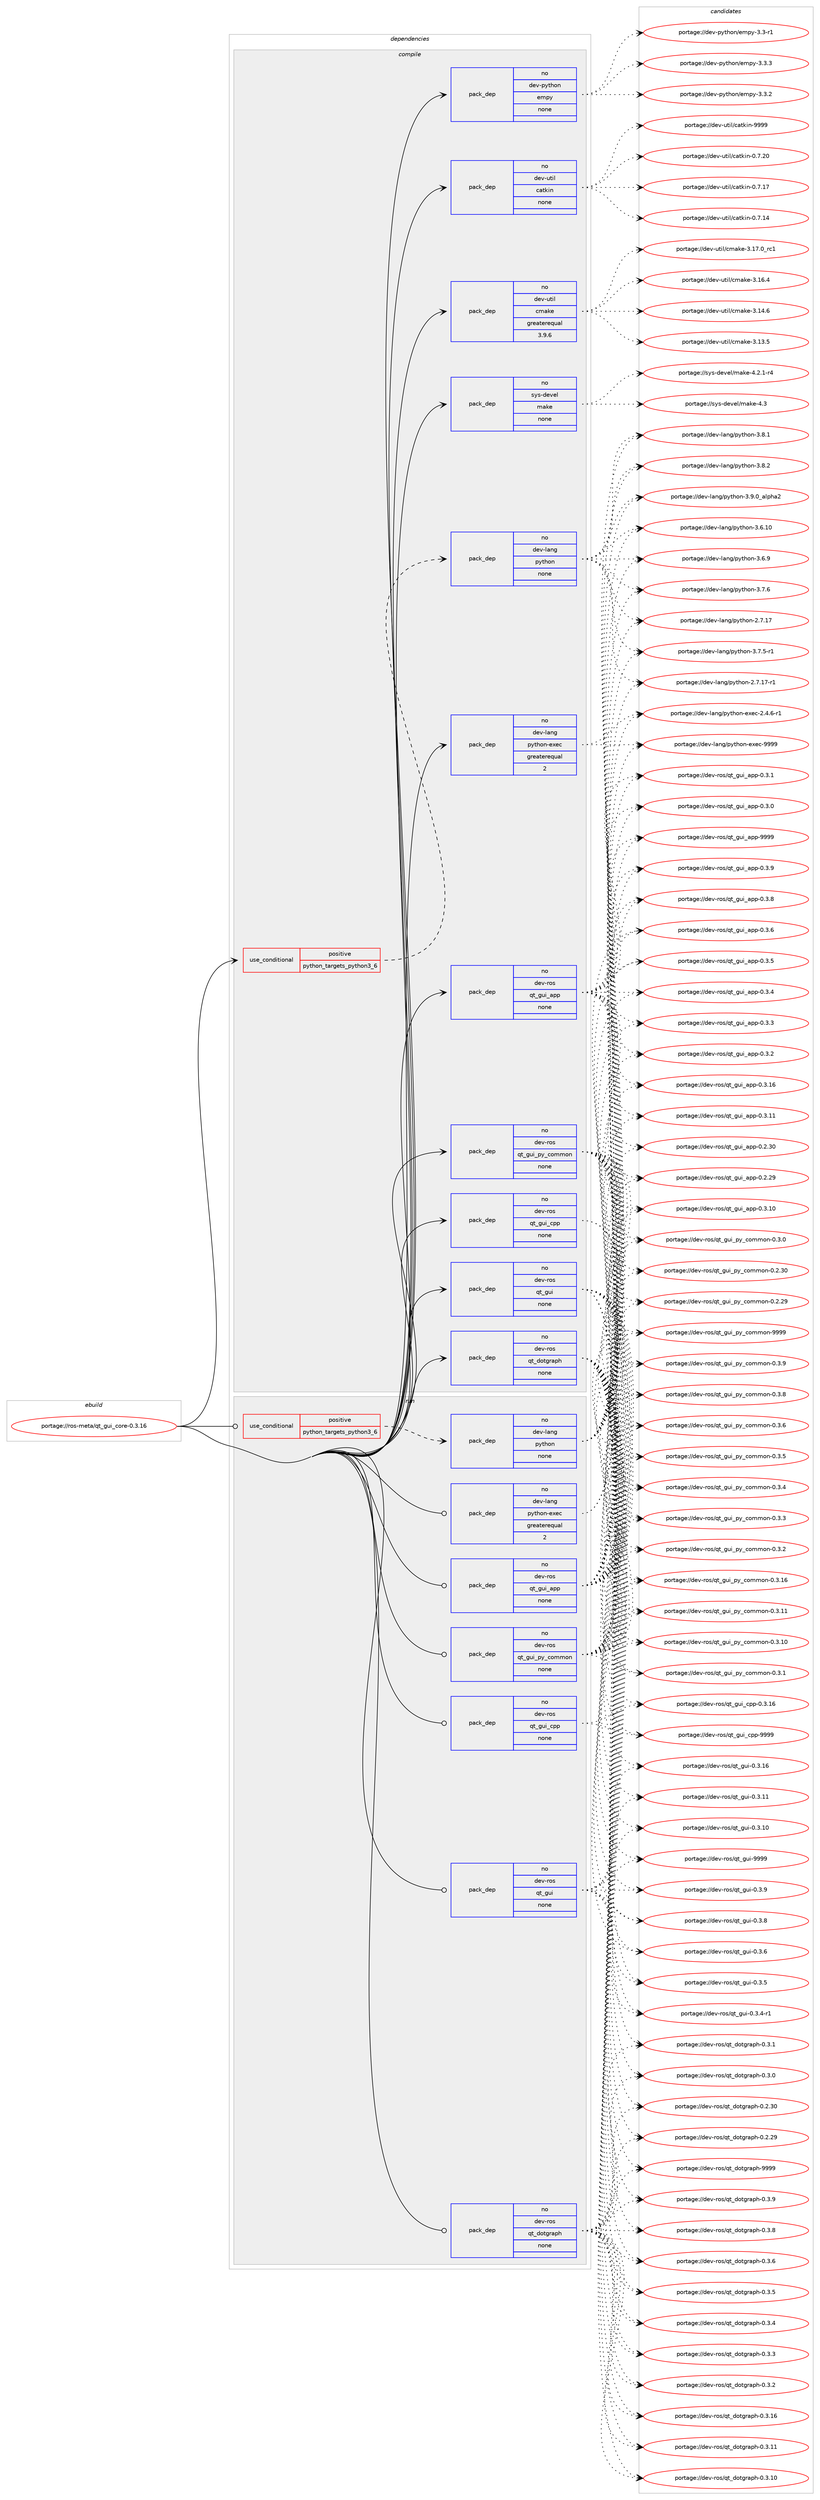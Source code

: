 digraph prolog {

# *************
# Graph options
# *************

newrank=true;
concentrate=true;
compound=true;
graph [rankdir=LR,fontname=Helvetica,fontsize=10,ranksep=1.5];#, ranksep=2.5, nodesep=0.2];
edge  [arrowhead=vee];
node  [fontname=Helvetica,fontsize=10];

# **********
# The ebuild
# **********

subgraph cluster_leftcol {
color=gray;
rank=same;
label=<<i>ebuild</i>>;
id [label="portage://ros-meta/qt_gui_core-0.3.16", color=red, width=4, href="../ros-meta/qt_gui_core-0.3.16.svg"];
}

# ****************
# The dependencies
# ****************

subgraph cluster_midcol {
color=gray;
label=<<i>dependencies</i>>;
subgraph cluster_compile {
fillcolor="#eeeeee";
style=filled;
label=<<i>compile</i>>;
subgraph cond13014 {
dependency64830 [label=<<TABLE BORDER="0" CELLBORDER="1" CELLSPACING="0" CELLPADDING="4"><TR><TD ROWSPAN="3" CELLPADDING="10">use_conditional</TD></TR><TR><TD>positive</TD></TR><TR><TD>python_targets_python3_6</TD></TR></TABLE>>, shape=none, color=red];
subgraph pack50478 {
dependency64831 [label=<<TABLE BORDER="0" CELLBORDER="1" CELLSPACING="0" CELLPADDING="4" WIDTH="220"><TR><TD ROWSPAN="6" CELLPADDING="30">pack_dep</TD></TR><TR><TD WIDTH="110">no</TD></TR><TR><TD>dev-lang</TD></TR><TR><TD>python</TD></TR><TR><TD>none</TD></TR><TR><TD></TD></TR></TABLE>>, shape=none, color=blue];
}
dependency64830:e -> dependency64831:w [weight=20,style="dashed",arrowhead="vee"];
}
id:e -> dependency64830:w [weight=20,style="solid",arrowhead="vee"];
subgraph pack50479 {
dependency64832 [label=<<TABLE BORDER="0" CELLBORDER="1" CELLSPACING="0" CELLPADDING="4" WIDTH="220"><TR><TD ROWSPAN="6" CELLPADDING="30">pack_dep</TD></TR><TR><TD WIDTH="110">no</TD></TR><TR><TD>dev-lang</TD></TR><TR><TD>python-exec</TD></TR><TR><TD>greaterequal</TD></TR><TR><TD>2</TD></TR></TABLE>>, shape=none, color=blue];
}
id:e -> dependency64832:w [weight=20,style="solid",arrowhead="vee"];
subgraph pack50480 {
dependency64833 [label=<<TABLE BORDER="0" CELLBORDER="1" CELLSPACING="0" CELLPADDING="4" WIDTH="220"><TR><TD ROWSPAN="6" CELLPADDING="30">pack_dep</TD></TR><TR><TD WIDTH="110">no</TD></TR><TR><TD>dev-python</TD></TR><TR><TD>empy</TD></TR><TR><TD>none</TD></TR><TR><TD></TD></TR></TABLE>>, shape=none, color=blue];
}
id:e -> dependency64833:w [weight=20,style="solid",arrowhead="vee"];
subgraph pack50481 {
dependency64834 [label=<<TABLE BORDER="0" CELLBORDER="1" CELLSPACING="0" CELLPADDING="4" WIDTH="220"><TR><TD ROWSPAN="6" CELLPADDING="30">pack_dep</TD></TR><TR><TD WIDTH="110">no</TD></TR><TR><TD>dev-ros</TD></TR><TR><TD>qt_dotgraph</TD></TR><TR><TD>none</TD></TR><TR><TD></TD></TR></TABLE>>, shape=none, color=blue];
}
id:e -> dependency64834:w [weight=20,style="solid",arrowhead="vee"];
subgraph pack50482 {
dependency64835 [label=<<TABLE BORDER="0" CELLBORDER="1" CELLSPACING="0" CELLPADDING="4" WIDTH="220"><TR><TD ROWSPAN="6" CELLPADDING="30">pack_dep</TD></TR><TR><TD WIDTH="110">no</TD></TR><TR><TD>dev-ros</TD></TR><TR><TD>qt_gui</TD></TR><TR><TD>none</TD></TR><TR><TD></TD></TR></TABLE>>, shape=none, color=blue];
}
id:e -> dependency64835:w [weight=20,style="solid",arrowhead="vee"];
subgraph pack50483 {
dependency64836 [label=<<TABLE BORDER="0" CELLBORDER="1" CELLSPACING="0" CELLPADDING="4" WIDTH="220"><TR><TD ROWSPAN="6" CELLPADDING="30">pack_dep</TD></TR><TR><TD WIDTH="110">no</TD></TR><TR><TD>dev-ros</TD></TR><TR><TD>qt_gui_app</TD></TR><TR><TD>none</TD></TR><TR><TD></TD></TR></TABLE>>, shape=none, color=blue];
}
id:e -> dependency64836:w [weight=20,style="solid",arrowhead="vee"];
subgraph pack50484 {
dependency64837 [label=<<TABLE BORDER="0" CELLBORDER="1" CELLSPACING="0" CELLPADDING="4" WIDTH="220"><TR><TD ROWSPAN="6" CELLPADDING="30">pack_dep</TD></TR><TR><TD WIDTH="110">no</TD></TR><TR><TD>dev-ros</TD></TR><TR><TD>qt_gui_cpp</TD></TR><TR><TD>none</TD></TR><TR><TD></TD></TR></TABLE>>, shape=none, color=blue];
}
id:e -> dependency64837:w [weight=20,style="solid",arrowhead="vee"];
subgraph pack50485 {
dependency64838 [label=<<TABLE BORDER="0" CELLBORDER="1" CELLSPACING="0" CELLPADDING="4" WIDTH="220"><TR><TD ROWSPAN="6" CELLPADDING="30">pack_dep</TD></TR><TR><TD WIDTH="110">no</TD></TR><TR><TD>dev-ros</TD></TR><TR><TD>qt_gui_py_common</TD></TR><TR><TD>none</TD></TR><TR><TD></TD></TR></TABLE>>, shape=none, color=blue];
}
id:e -> dependency64838:w [weight=20,style="solid",arrowhead="vee"];
subgraph pack50486 {
dependency64839 [label=<<TABLE BORDER="0" CELLBORDER="1" CELLSPACING="0" CELLPADDING="4" WIDTH="220"><TR><TD ROWSPAN="6" CELLPADDING="30">pack_dep</TD></TR><TR><TD WIDTH="110">no</TD></TR><TR><TD>dev-util</TD></TR><TR><TD>catkin</TD></TR><TR><TD>none</TD></TR><TR><TD></TD></TR></TABLE>>, shape=none, color=blue];
}
id:e -> dependency64839:w [weight=20,style="solid",arrowhead="vee"];
subgraph pack50487 {
dependency64840 [label=<<TABLE BORDER="0" CELLBORDER="1" CELLSPACING="0" CELLPADDING="4" WIDTH="220"><TR><TD ROWSPAN="6" CELLPADDING="30">pack_dep</TD></TR><TR><TD WIDTH="110">no</TD></TR><TR><TD>dev-util</TD></TR><TR><TD>cmake</TD></TR><TR><TD>greaterequal</TD></TR><TR><TD>3.9.6</TD></TR></TABLE>>, shape=none, color=blue];
}
id:e -> dependency64840:w [weight=20,style="solid",arrowhead="vee"];
subgraph pack50488 {
dependency64841 [label=<<TABLE BORDER="0" CELLBORDER="1" CELLSPACING="0" CELLPADDING="4" WIDTH="220"><TR><TD ROWSPAN="6" CELLPADDING="30">pack_dep</TD></TR><TR><TD WIDTH="110">no</TD></TR><TR><TD>sys-devel</TD></TR><TR><TD>make</TD></TR><TR><TD>none</TD></TR><TR><TD></TD></TR></TABLE>>, shape=none, color=blue];
}
id:e -> dependency64841:w [weight=20,style="solid",arrowhead="vee"];
}
subgraph cluster_compileandrun {
fillcolor="#eeeeee";
style=filled;
label=<<i>compile and run</i>>;
}
subgraph cluster_run {
fillcolor="#eeeeee";
style=filled;
label=<<i>run</i>>;
subgraph cond13015 {
dependency64842 [label=<<TABLE BORDER="0" CELLBORDER="1" CELLSPACING="0" CELLPADDING="4"><TR><TD ROWSPAN="3" CELLPADDING="10">use_conditional</TD></TR><TR><TD>positive</TD></TR><TR><TD>python_targets_python3_6</TD></TR></TABLE>>, shape=none, color=red];
subgraph pack50489 {
dependency64843 [label=<<TABLE BORDER="0" CELLBORDER="1" CELLSPACING="0" CELLPADDING="4" WIDTH="220"><TR><TD ROWSPAN="6" CELLPADDING="30">pack_dep</TD></TR><TR><TD WIDTH="110">no</TD></TR><TR><TD>dev-lang</TD></TR><TR><TD>python</TD></TR><TR><TD>none</TD></TR><TR><TD></TD></TR></TABLE>>, shape=none, color=blue];
}
dependency64842:e -> dependency64843:w [weight=20,style="dashed",arrowhead="vee"];
}
id:e -> dependency64842:w [weight=20,style="solid",arrowhead="odot"];
subgraph pack50490 {
dependency64844 [label=<<TABLE BORDER="0" CELLBORDER="1" CELLSPACING="0" CELLPADDING="4" WIDTH="220"><TR><TD ROWSPAN="6" CELLPADDING="30">pack_dep</TD></TR><TR><TD WIDTH="110">no</TD></TR><TR><TD>dev-lang</TD></TR><TR><TD>python-exec</TD></TR><TR><TD>greaterequal</TD></TR><TR><TD>2</TD></TR></TABLE>>, shape=none, color=blue];
}
id:e -> dependency64844:w [weight=20,style="solid",arrowhead="odot"];
subgraph pack50491 {
dependency64845 [label=<<TABLE BORDER="0" CELLBORDER="1" CELLSPACING="0" CELLPADDING="4" WIDTH="220"><TR><TD ROWSPAN="6" CELLPADDING="30">pack_dep</TD></TR><TR><TD WIDTH="110">no</TD></TR><TR><TD>dev-ros</TD></TR><TR><TD>qt_dotgraph</TD></TR><TR><TD>none</TD></TR><TR><TD></TD></TR></TABLE>>, shape=none, color=blue];
}
id:e -> dependency64845:w [weight=20,style="solid",arrowhead="odot"];
subgraph pack50492 {
dependency64846 [label=<<TABLE BORDER="0" CELLBORDER="1" CELLSPACING="0" CELLPADDING="4" WIDTH="220"><TR><TD ROWSPAN="6" CELLPADDING="30">pack_dep</TD></TR><TR><TD WIDTH="110">no</TD></TR><TR><TD>dev-ros</TD></TR><TR><TD>qt_gui</TD></TR><TR><TD>none</TD></TR><TR><TD></TD></TR></TABLE>>, shape=none, color=blue];
}
id:e -> dependency64846:w [weight=20,style="solid",arrowhead="odot"];
subgraph pack50493 {
dependency64847 [label=<<TABLE BORDER="0" CELLBORDER="1" CELLSPACING="0" CELLPADDING="4" WIDTH="220"><TR><TD ROWSPAN="6" CELLPADDING="30">pack_dep</TD></TR><TR><TD WIDTH="110">no</TD></TR><TR><TD>dev-ros</TD></TR><TR><TD>qt_gui_app</TD></TR><TR><TD>none</TD></TR><TR><TD></TD></TR></TABLE>>, shape=none, color=blue];
}
id:e -> dependency64847:w [weight=20,style="solid",arrowhead="odot"];
subgraph pack50494 {
dependency64848 [label=<<TABLE BORDER="0" CELLBORDER="1" CELLSPACING="0" CELLPADDING="4" WIDTH="220"><TR><TD ROWSPAN="6" CELLPADDING="30">pack_dep</TD></TR><TR><TD WIDTH="110">no</TD></TR><TR><TD>dev-ros</TD></TR><TR><TD>qt_gui_cpp</TD></TR><TR><TD>none</TD></TR><TR><TD></TD></TR></TABLE>>, shape=none, color=blue];
}
id:e -> dependency64848:w [weight=20,style="solid",arrowhead="odot"];
subgraph pack50495 {
dependency64849 [label=<<TABLE BORDER="0" CELLBORDER="1" CELLSPACING="0" CELLPADDING="4" WIDTH="220"><TR><TD ROWSPAN="6" CELLPADDING="30">pack_dep</TD></TR><TR><TD WIDTH="110">no</TD></TR><TR><TD>dev-ros</TD></TR><TR><TD>qt_gui_py_common</TD></TR><TR><TD>none</TD></TR><TR><TD></TD></TR></TABLE>>, shape=none, color=blue];
}
id:e -> dependency64849:w [weight=20,style="solid",arrowhead="odot"];
}
}

# **************
# The candidates
# **************

subgraph cluster_choices {
rank=same;
color=gray;
label=<<i>candidates</i>>;

subgraph choice50478 {
color=black;
nodesep=1;
choice10010111845108971101034711212111610411111045514657464895971081121049750 [label="portage://dev-lang/python-3.9.0_alpha2", color=red, width=4,href="../dev-lang/python-3.9.0_alpha2.svg"];
choice100101118451089711010347112121116104111110455146564650 [label="portage://dev-lang/python-3.8.2", color=red, width=4,href="../dev-lang/python-3.8.2.svg"];
choice100101118451089711010347112121116104111110455146564649 [label="portage://dev-lang/python-3.8.1", color=red, width=4,href="../dev-lang/python-3.8.1.svg"];
choice100101118451089711010347112121116104111110455146554654 [label="portage://dev-lang/python-3.7.6", color=red, width=4,href="../dev-lang/python-3.7.6.svg"];
choice1001011184510897110103471121211161041111104551465546534511449 [label="portage://dev-lang/python-3.7.5-r1", color=red, width=4,href="../dev-lang/python-3.7.5-r1.svg"];
choice100101118451089711010347112121116104111110455146544657 [label="portage://dev-lang/python-3.6.9", color=red, width=4,href="../dev-lang/python-3.6.9.svg"];
choice10010111845108971101034711212111610411111045514654464948 [label="portage://dev-lang/python-3.6.10", color=red, width=4,href="../dev-lang/python-3.6.10.svg"];
choice100101118451089711010347112121116104111110455046554649554511449 [label="portage://dev-lang/python-2.7.17-r1", color=red, width=4,href="../dev-lang/python-2.7.17-r1.svg"];
choice10010111845108971101034711212111610411111045504655464955 [label="portage://dev-lang/python-2.7.17", color=red, width=4,href="../dev-lang/python-2.7.17.svg"];
dependency64831:e -> choice10010111845108971101034711212111610411111045514657464895971081121049750:w [style=dotted,weight="100"];
dependency64831:e -> choice100101118451089711010347112121116104111110455146564650:w [style=dotted,weight="100"];
dependency64831:e -> choice100101118451089711010347112121116104111110455146564649:w [style=dotted,weight="100"];
dependency64831:e -> choice100101118451089711010347112121116104111110455146554654:w [style=dotted,weight="100"];
dependency64831:e -> choice1001011184510897110103471121211161041111104551465546534511449:w [style=dotted,weight="100"];
dependency64831:e -> choice100101118451089711010347112121116104111110455146544657:w [style=dotted,weight="100"];
dependency64831:e -> choice10010111845108971101034711212111610411111045514654464948:w [style=dotted,weight="100"];
dependency64831:e -> choice100101118451089711010347112121116104111110455046554649554511449:w [style=dotted,weight="100"];
dependency64831:e -> choice10010111845108971101034711212111610411111045504655464955:w [style=dotted,weight="100"];
}
subgraph choice50479 {
color=black;
nodesep=1;
choice10010111845108971101034711212111610411111045101120101994557575757 [label="portage://dev-lang/python-exec-9999", color=red, width=4,href="../dev-lang/python-exec-9999.svg"];
choice10010111845108971101034711212111610411111045101120101994550465246544511449 [label="portage://dev-lang/python-exec-2.4.6-r1", color=red, width=4,href="../dev-lang/python-exec-2.4.6-r1.svg"];
dependency64832:e -> choice10010111845108971101034711212111610411111045101120101994557575757:w [style=dotted,weight="100"];
dependency64832:e -> choice10010111845108971101034711212111610411111045101120101994550465246544511449:w [style=dotted,weight="100"];
}
subgraph choice50480 {
color=black;
nodesep=1;
choice1001011184511212111610411111047101109112121455146514651 [label="portage://dev-python/empy-3.3.3", color=red, width=4,href="../dev-python/empy-3.3.3.svg"];
choice1001011184511212111610411111047101109112121455146514650 [label="portage://dev-python/empy-3.3.2", color=red, width=4,href="../dev-python/empy-3.3.2.svg"];
choice1001011184511212111610411111047101109112121455146514511449 [label="portage://dev-python/empy-3.3-r1", color=red, width=4,href="../dev-python/empy-3.3-r1.svg"];
dependency64833:e -> choice1001011184511212111610411111047101109112121455146514651:w [style=dotted,weight="100"];
dependency64833:e -> choice1001011184511212111610411111047101109112121455146514650:w [style=dotted,weight="100"];
dependency64833:e -> choice1001011184511212111610411111047101109112121455146514511449:w [style=dotted,weight="100"];
}
subgraph choice50481 {
color=black;
nodesep=1;
choice100101118451141111154711311695100111116103114971121044557575757 [label="portage://dev-ros/qt_dotgraph-9999", color=red, width=4,href="../dev-ros/qt_dotgraph-9999.svg"];
choice10010111845114111115471131169510011111610311497112104454846514657 [label="portage://dev-ros/qt_dotgraph-0.3.9", color=red, width=4,href="../dev-ros/qt_dotgraph-0.3.9.svg"];
choice10010111845114111115471131169510011111610311497112104454846514656 [label="portage://dev-ros/qt_dotgraph-0.3.8", color=red, width=4,href="../dev-ros/qt_dotgraph-0.3.8.svg"];
choice10010111845114111115471131169510011111610311497112104454846514654 [label="portage://dev-ros/qt_dotgraph-0.3.6", color=red, width=4,href="../dev-ros/qt_dotgraph-0.3.6.svg"];
choice10010111845114111115471131169510011111610311497112104454846514653 [label="portage://dev-ros/qt_dotgraph-0.3.5", color=red, width=4,href="../dev-ros/qt_dotgraph-0.3.5.svg"];
choice10010111845114111115471131169510011111610311497112104454846514652 [label="portage://dev-ros/qt_dotgraph-0.3.4", color=red, width=4,href="../dev-ros/qt_dotgraph-0.3.4.svg"];
choice10010111845114111115471131169510011111610311497112104454846514651 [label="portage://dev-ros/qt_dotgraph-0.3.3", color=red, width=4,href="../dev-ros/qt_dotgraph-0.3.3.svg"];
choice10010111845114111115471131169510011111610311497112104454846514650 [label="portage://dev-ros/qt_dotgraph-0.3.2", color=red, width=4,href="../dev-ros/qt_dotgraph-0.3.2.svg"];
choice1001011184511411111547113116951001111161031149711210445484651464954 [label="portage://dev-ros/qt_dotgraph-0.3.16", color=red, width=4,href="../dev-ros/qt_dotgraph-0.3.16.svg"];
choice1001011184511411111547113116951001111161031149711210445484651464949 [label="portage://dev-ros/qt_dotgraph-0.3.11", color=red, width=4,href="../dev-ros/qt_dotgraph-0.3.11.svg"];
choice1001011184511411111547113116951001111161031149711210445484651464948 [label="portage://dev-ros/qt_dotgraph-0.3.10", color=red, width=4,href="../dev-ros/qt_dotgraph-0.3.10.svg"];
choice10010111845114111115471131169510011111610311497112104454846514649 [label="portage://dev-ros/qt_dotgraph-0.3.1", color=red, width=4,href="../dev-ros/qt_dotgraph-0.3.1.svg"];
choice10010111845114111115471131169510011111610311497112104454846514648 [label="portage://dev-ros/qt_dotgraph-0.3.0", color=red, width=4,href="../dev-ros/qt_dotgraph-0.3.0.svg"];
choice1001011184511411111547113116951001111161031149711210445484650465148 [label="portage://dev-ros/qt_dotgraph-0.2.30", color=red, width=4,href="../dev-ros/qt_dotgraph-0.2.30.svg"];
choice1001011184511411111547113116951001111161031149711210445484650465057 [label="portage://dev-ros/qt_dotgraph-0.2.29", color=red, width=4,href="../dev-ros/qt_dotgraph-0.2.29.svg"];
dependency64834:e -> choice100101118451141111154711311695100111116103114971121044557575757:w [style=dotted,weight="100"];
dependency64834:e -> choice10010111845114111115471131169510011111610311497112104454846514657:w [style=dotted,weight="100"];
dependency64834:e -> choice10010111845114111115471131169510011111610311497112104454846514656:w [style=dotted,weight="100"];
dependency64834:e -> choice10010111845114111115471131169510011111610311497112104454846514654:w [style=dotted,weight="100"];
dependency64834:e -> choice10010111845114111115471131169510011111610311497112104454846514653:w [style=dotted,weight="100"];
dependency64834:e -> choice10010111845114111115471131169510011111610311497112104454846514652:w [style=dotted,weight="100"];
dependency64834:e -> choice10010111845114111115471131169510011111610311497112104454846514651:w [style=dotted,weight="100"];
dependency64834:e -> choice10010111845114111115471131169510011111610311497112104454846514650:w [style=dotted,weight="100"];
dependency64834:e -> choice1001011184511411111547113116951001111161031149711210445484651464954:w [style=dotted,weight="100"];
dependency64834:e -> choice1001011184511411111547113116951001111161031149711210445484651464949:w [style=dotted,weight="100"];
dependency64834:e -> choice1001011184511411111547113116951001111161031149711210445484651464948:w [style=dotted,weight="100"];
dependency64834:e -> choice10010111845114111115471131169510011111610311497112104454846514649:w [style=dotted,weight="100"];
dependency64834:e -> choice10010111845114111115471131169510011111610311497112104454846514648:w [style=dotted,weight="100"];
dependency64834:e -> choice1001011184511411111547113116951001111161031149711210445484650465148:w [style=dotted,weight="100"];
dependency64834:e -> choice1001011184511411111547113116951001111161031149711210445484650465057:w [style=dotted,weight="100"];
}
subgraph choice50482 {
color=black;
nodesep=1;
choice1001011184511411111547113116951031171054557575757 [label="portage://dev-ros/qt_gui-9999", color=red, width=4,href="../dev-ros/qt_gui-9999.svg"];
choice100101118451141111154711311695103117105454846514657 [label="portage://dev-ros/qt_gui-0.3.9", color=red, width=4,href="../dev-ros/qt_gui-0.3.9.svg"];
choice100101118451141111154711311695103117105454846514656 [label="portage://dev-ros/qt_gui-0.3.8", color=red, width=4,href="../dev-ros/qt_gui-0.3.8.svg"];
choice100101118451141111154711311695103117105454846514654 [label="portage://dev-ros/qt_gui-0.3.6", color=red, width=4,href="../dev-ros/qt_gui-0.3.6.svg"];
choice100101118451141111154711311695103117105454846514653 [label="portage://dev-ros/qt_gui-0.3.5", color=red, width=4,href="../dev-ros/qt_gui-0.3.5.svg"];
choice1001011184511411111547113116951031171054548465146524511449 [label="portage://dev-ros/qt_gui-0.3.4-r1", color=red, width=4,href="../dev-ros/qt_gui-0.3.4-r1.svg"];
choice10010111845114111115471131169510311710545484651464954 [label="portage://dev-ros/qt_gui-0.3.16", color=red, width=4,href="../dev-ros/qt_gui-0.3.16.svg"];
choice10010111845114111115471131169510311710545484651464949 [label="portage://dev-ros/qt_gui-0.3.11", color=red, width=4,href="../dev-ros/qt_gui-0.3.11.svg"];
choice10010111845114111115471131169510311710545484651464948 [label="portage://dev-ros/qt_gui-0.3.10", color=red, width=4,href="../dev-ros/qt_gui-0.3.10.svg"];
dependency64835:e -> choice1001011184511411111547113116951031171054557575757:w [style=dotted,weight="100"];
dependency64835:e -> choice100101118451141111154711311695103117105454846514657:w [style=dotted,weight="100"];
dependency64835:e -> choice100101118451141111154711311695103117105454846514656:w [style=dotted,weight="100"];
dependency64835:e -> choice100101118451141111154711311695103117105454846514654:w [style=dotted,weight="100"];
dependency64835:e -> choice100101118451141111154711311695103117105454846514653:w [style=dotted,weight="100"];
dependency64835:e -> choice1001011184511411111547113116951031171054548465146524511449:w [style=dotted,weight="100"];
dependency64835:e -> choice10010111845114111115471131169510311710545484651464954:w [style=dotted,weight="100"];
dependency64835:e -> choice10010111845114111115471131169510311710545484651464949:w [style=dotted,weight="100"];
dependency64835:e -> choice10010111845114111115471131169510311710545484651464948:w [style=dotted,weight="100"];
}
subgraph choice50483 {
color=black;
nodesep=1;
choice10010111845114111115471131169510311710595971121124557575757 [label="portage://dev-ros/qt_gui_app-9999", color=red, width=4,href="../dev-ros/qt_gui_app-9999.svg"];
choice1001011184511411111547113116951031171059597112112454846514657 [label="portage://dev-ros/qt_gui_app-0.3.9", color=red, width=4,href="../dev-ros/qt_gui_app-0.3.9.svg"];
choice1001011184511411111547113116951031171059597112112454846514656 [label="portage://dev-ros/qt_gui_app-0.3.8", color=red, width=4,href="../dev-ros/qt_gui_app-0.3.8.svg"];
choice1001011184511411111547113116951031171059597112112454846514654 [label="portage://dev-ros/qt_gui_app-0.3.6", color=red, width=4,href="../dev-ros/qt_gui_app-0.3.6.svg"];
choice1001011184511411111547113116951031171059597112112454846514653 [label="portage://dev-ros/qt_gui_app-0.3.5", color=red, width=4,href="../dev-ros/qt_gui_app-0.3.5.svg"];
choice1001011184511411111547113116951031171059597112112454846514652 [label="portage://dev-ros/qt_gui_app-0.3.4", color=red, width=4,href="../dev-ros/qt_gui_app-0.3.4.svg"];
choice1001011184511411111547113116951031171059597112112454846514651 [label="portage://dev-ros/qt_gui_app-0.3.3", color=red, width=4,href="../dev-ros/qt_gui_app-0.3.3.svg"];
choice1001011184511411111547113116951031171059597112112454846514650 [label="portage://dev-ros/qt_gui_app-0.3.2", color=red, width=4,href="../dev-ros/qt_gui_app-0.3.2.svg"];
choice100101118451141111154711311695103117105959711211245484651464954 [label="portage://dev-ros/qt_gui_app-0.3.16", color=red, width=4,href="../dev-ros/qt_gui_app-0.3.16.svg"];
choice100101118451141111154711311695103117105959711211245484651464949 [label="portage://dev-ros/qt_gui_app-0.3.11", color=red, width=4,href="../dev-ros/qt_gui_app-0.3.11.svg"];
choice100101118451141111154711311695103117105959711211245484651464948 [label="portage://dev-ros/qt_gui_app-0.3.10", color=red, width=4,href="../dev-ros/qt_gui_app-0.3.10.svg"];
choice1001011184511411111547113116951031171059597112112454846514649 [label="portage://dev-ros/qt_gui_app-0.3.1", color=red, width=4,href="../dev-ros/qt_gui_app-0.3.1.svg"];
choice1001011184511411111547113116951031171059597112112454846514648 [label="portage://dev-ros/qt_gui_app-0.3.0", color=red, width=4,href="../dev-ros/qt_gui_app-0.3.0.svg"];
choice100101118451141111154711311695103117105959711211245484650465148 [label="portage://dev-ros/qt_gui_app-0.2.30", color=red, width=4,href="../dev-ros/qt_gui_app-0.2.30.svg"];
choice100101118451141111154711311695103117105959711211245484650465057 [label="portage://dev-ros/qt_gui_app-0.2.29", color=red, width=4,href="../dev-ros/qt_gui_app-0.2.29.svg"];
dependency64836:e -> choice10010111845114111115471131169510311710595971121124557575757:w [style=dotted,weight="100"];
dependency64836:e -> choice1001011184511411111547113116951031171059597112112454846514657:w [style=dotted,weight="100"];
dependency64836:e -> choice1001011184511411111547113116951031171059597112112454846514656:w [style=dotted,weight="100"];
dependency64836:e -> choice1001011184511411111547113116951031171059597112112454846514654:w [style=dotted,weight="100"];
dependency64836:e -> choice1001011184511411111547113116951031171059597112112454846514653:w [style=dotted,weight="100"];
dependency64836:e -> choice1001011184511411111547113116951031171059597112112454846514652:w [style=dotted,weight="100"];
dependency64836:e -> choice1001011184511411111547113116951031171059597112112454846514651:w [style=dotted,weight="100"];
dependency64836:e -> choice1001011184511411111547113116951031171059597112112454846514650:w [style=dotted,weight="100"];
dependency64836:e -> choice100101118451141111154711311695103117105959711211245484651464954:w [style=dotted,weight="100"];
dependency64836:e -> choice100101118451141111154711311695103117105959711211245484651464949:w [style=dotted,weight="100"];
dependency64836:e -> choice100101118451141111154711311695103117105959711211245484651464948:w [style=dotted,weight="100"];
dependency64836:e -> choice1001011184511411111547113116951031171059597112112454846514649:w [style=dotted,weight="100"];
dependency64836:e -> choice1001011184511411111547113116951031171059597112112454846514648:w [style=dotted,weight="100"];
dependency64836:e -> choice100101118451141111154711311695103117105959711211245484650465148:w [style=dotted,weight="100"];
dependency64836:e -> choice100101118451141111154711311695103117105959711211245484650465057:w [style=dotted,weight="100"];
}
subgraph choice50484 {
color=black;
nodesep=1;
choice10010111845114111115471131169510311710595991121124557575757 [label="portage://dev-ros/qt_gui_cpp-9999", color=red, width=4,href="../dev-ros/qt_gui_cpp-9999.svg"];
choice100101118451141111154711311695103117105959911211245484651464954 [label="portage://dev-ros/qt_gui_cpp-0.3.16", color=red, width=4,href="../dev-ros/qt_gui_cpp-0.3.16.svg"];
dependency64837:e -> choice10010111845114111115471131169510311710595991121124557575757:w [style=dotted,weight="100"];
dependency64837:e -> choice100101118451141111154711311695103117105959911211245484651464954:w [style=dotted,weight="100"];
}
subgraph choice50485 {
color=black;
nodesep=1;
choice1001011184511411111547113116951031171059511212195991111091091111104557575757 [label="portage://dev-ros/qt_gui_py_common-9999", color=red, width=4,href="../dev-ros/qt_gui_py_common-9999.svg"];
choice100101118451141111154711311695103117105951121219599111109109111110454846514657 [label="portage://dev-ros/qt_gui_py_common-0.3.9", color=red, width=4,href="../dev-ros/qt_gui_py_common-0.3.9.svg"];
choice100101118451141111154711311695103117105951121219599111109109111110454846514656 [label="portage://dev-ros/qt_gui_py_common-0.3.8", color=red, width=4,href="../dev-ros/qt_gui_py_common-0.3.8.svg"];
choice100101118451141111154711311695103117105951121219599111109109111110454846514654 [label="portage://dev-ros/qt_gui_py_common-0.3.6", color=red, width=4,href="../dev-ros/qt_gui_py_common-0.3.6.svg"];
choice100101118451141111154711311695103117105951121219599111109109111110454846514653 [label="portage://dev-ros/qt_gui_py_common-0.3.5", color=red, width=4,href="../dev-ros/qt_gui_py_common-0.3.5.svg"];
choice100101118451141111154711311695103117105951121219599111109109111110454846514652 [label="portage://dev-ros/qt_gui_py_common-0.3.4", color=red, width=4,href="../dev-ros/qt_gui_py_common-0.3.4.svg"];
choice100101118451141111154711311695103117105951121219599111109109111110454846514651 [label="portage://dev-ros/qt_gui_py_common-0.3.3", color=red, width=4,href="../dev-ros/qt_gui_py_common-0.3.3.svg"];
choice100101118451141111154711311695103117105951121219599111109109111110454846514650 [label="portage://dev-ros/qt_gui_py_common-0.3.2", color=red, width=4,href="../dev-ros/qt_gui_py_common-0.3.2.svg"];
choice10010111845114111115471131169510311710595112121959911110910911111045484651464954 [label="portage://dev-ros/qt_gui_py_common-0.3.16", color=red, width=4,href="../dev-ros/qt_gui_py_common-0.3.16.svg"];
choice10010111845114111115471131169510311710595112121959911110910911111045484651464949 [label="portage://dev-ros/qt_gui_py_common-0.3.11", color=red, width=4,href="../dev-ros/qt_gui_py_common-0.3.11.svg"];
choice10010111845114111115471131169510311710595112121959911110910911111045484651464948 [label="portage://dev-ros/qt_gui_py_common-0.3.10", color=red, width=4,href="../dev-ros/qt_gui_py_common-0.3.10.svg"];
choice100101118451141111154711311695103117105951121219599111109109111110454846514649 [label="portage://dev-ros/qt_gui_py_common-0.3.1", color=red, width=4,href="../dev-ros/qt_gui_py_common-0.3.1.svg"];
choice100101118451141111154711311695103117105951121219599111109109111110454846514648 [label="portage://dev-ros/qt_gui_py_common-0.3.0", color=red, width=4,href="../dev-ros/qt_gui_py_common-0.3.0.svg"];
choice10010111845114111115471131169510311710595112121959911110910911111045484650465148 [label="portage://dev-ros/qt_gui_py_common-0.2.30", color=red, width=4,href="../dev-ros/qt_gui_py_common-0.2.30.svg"];
choice10010111845114111115471131169510311710595112121959911110910911111045484650465057 [label="portage://dev-ros/qt_gui_py_common-0.2.29", color=red, width=4,href="../dev-ros/qt_gui_py_common-0.2.29.svg"];
dependency64838:e -> choice1001011184511411111547113116951031171059511212195991111091091111104557575757:w [style=dotted,weight="100"];
dependency64838:e -> choice100101118451141111154711311695103117105951121219599111109109111110454846514657:w [style=dotted,weight="100"];
dependency64838:e -> choice100101118451141111154711311695103117105951121219599111109109111110454846514656:w [style=dotted,weight="100"];
dependency64838:e -> choice100101118451141111154711311695103117105951121219599111109109111110454846514654:w [style=dotted,weight="100"];
dependency64838:e -> choice100101118451141111154711311695103117105951121219599111109109111110454846514653:w [style=dotted,weight="100"];
dependency64838:e -> choice100101118451141111154711311695103117105951121219599111109109111110454846514652:w [style=dotted,weight="100"];
dependency64838:e -> choice100101118451141111154711311695103117105951121219599111109109111110454846514651:w [style=dotted,weight="100"];
dependency64838:e -> choice100101118451141111154711311695103117105951121219599111109109111110454846514650:w [style=dotted,weight="100"];
dependency64838:e -> choice10010111845114111115471131169510311710595112121959911110910911111045484651464954:w [style=dotted,weight="100"];
dependency64838:e -> choice10010111845114111115471131169510311710595112121959911110910911111045484651464949:w [style=dotted,weight="100"];
dependency64838:e -> choice10010111845114111115471131169510311710595112121959911110910911111045484651464948:w [style=dotted,weight="100"];
dependency64838:e -> choice100101118451141111154711311695103117105951121219599111109109111110454846514649:w [style=dotted,weight="100"];
dependency64838:e -> choice100101118451141111154711311695103117105951121219599111109109111110454846514648:w [style=dotted,weight="100"];
dependency64838:e -> choice10010111845114111115471131169510311710595112121959911110910911111045484650465148:w [style=dotted,weight="100"];
dependency64838:e -> choice10010111845114111115471131169510311710595112121959911110910911111045484650465057:w [style=dotted,weight="100"];
}
subgraph choice50486 {
color=black;
nodesep=1;
choice100101118451171161051084799971161071051104557575757 [label="portage://dev-util/catkin-9999", color=red, width=4,href="../dev-util/catkin-9999.svg"];
choice1001011184511711610510847999711610710511045484655465048 [label="portage://dev-util/catkin-0.7.20", color=red, width=4,href="../dev-util/catkin-0.7.20.svg"];
choice1001011184511711610510847999711610710511045484655464955 [label="portage://dev-util/catkin-0.7.17", color=red, width=4,href="../dev-util/catkin-0.7.17.svg"];
choice1001011184511711610510847999711610710511045484655464952 [label="portage://dev-util/catkin-0.7.14", color=red, width=4,href="../dev-util/catkin-0.7.14.svg"];
dependency64839:e -> choice100101118451171161051084799971161071051104557575757:w [style=dotted,weight="100"];
dependency64839:e -> choice1001011184511711610510847999711610710511045484655465048:w [style=dotted,weight="100"];
dependency64839:e -> choice1001011184511711610510847999711610710511045484655464955:w [style=dotted,weight="100"];
dependency64839:e -> choice1001011184511711610510847999711610710511045484655464952:w [style=dotted,weight="100"];
}
subgraph choice50487 {
color=black;
nodesep=1;
choice1001011184511711610510847991099710710145514649554648951149949 [label="portage://dev-util/cmake-3.17.0_rc1", color=red, width=4,href="../dev-util/cmake-3.17.0_rc1.svg"];
choice1001011184511711610510847991099710710145514649544652 [label="portage://dev-util/cmake-3.16.4", color=red, width=4,href="../dev-util/cmake-3.16.4.svg"];
choice1001011184511711610510847991099710710145514649524654 [label="portage://dev-util/cmake-3.14.6", color=red, width=4,href="../dev-util/cmake-3.14.6.svg"];
choice1001011184511711610510847991099710710145514649514653 [label="portage://dev-util/cmake-3.13.5", color=red, width=4,href="../dev-util/cmake-3.13.5.svg"];
dependency64840:e -> choice1001011184511711610510847991099710710145514649554648951149949:w [style=dotted,weight="100"];
dependency64840:e -> choice1001011184511711610510847991099710710145514649544652:w [style=dotted,weight="100"];
dependency64840:e -> choice1001011184511711610510847991099710710145514649524654:w [style=dotted,weight="100"];
dependency64840:e -> choice1001011184511711610510847991099710710145514649514653:w [style=dotted,weight="100"];
}
subgraph choice50488 {
color=black;
nodesep=1;
choice11512111545100101118101108471099710710145524651 [label="portage://sys-devel/make-4.3", color=red, width=4,href="../sys-devel/make-4.3.svg"];
choice1151211154510010111810110847109971071014552465046494511452 [label="portage://sys-devel/make-4.2.1-r4", color=red, width=4,href="../sys-devel/make-4.2.1-r4.svg"];
dependency64841:e -> choice11512111545100101118101108471099710710145524651:w [style=dotted,weight="100"];
dependency64841:e -> choice1151211154510010111810110847109971071014552465046494511452:w [style=dotted,weight="100"];
}
subgraph choice50489 {
color=black;
nodesep=1;
choice10010111845108971101034711212111610411111045514657464895971081121049750 [label="portage://dev-lang/python-3.9.0_alpha2", color=red, width=4,href="../dev-lang/python-3.9.0_alpha2.svg"];
choice100101118451089711010347112121116104111110455146564650 [label="portage://dev-lang/python-3.8.2", color=red, width=4,href="../dev-lang/python-3.8.2.svg"];
choice100101118451089711010347112121116104111110455146564649 [label="portage://dev-lang/python-3.8.1", color=red, width=4,href="../dev-lang/python-3.8.1.svg"];
choice100101118451089711010347112121116104111110455146554654 [label="portage://dev-lang/python-3.7.6", color=red, width=4,href="../dev-lang/python-3.7.6.svg"];
choice1001011184510897110103471121211161041111104551465546534511449 [label="portage://dev-lang/python-3.7.5-r1", color=red, width=4,href="../dev-lang/python-3.7.5-r1.svg"];
choice100101118451089711010347112121116104111110455146544657 [label="portage://dev-lang/python-3.6.9", color=red, width=4,href="../dev-lang/python-3.6.9.svg"];
choice10010111845108971101034711212111610411111045514654464948 [label="portage://dev-lang/python-3.6.10", color=red, width=4,href="../dev-lang/python-3.6.10.svg"];
choice100101118451089711010347112121116104111110455046554649554511449 [label="portage://dev-lang/python-2.7.17-r1", color=red, width=4,href="../dev-lang/python-2.7.17-r1.svg"];
choice10010111845108971101034711212111610411111045504655464955 [label="portage://dev-lang/python-2.7.17", color=red, width=4,href="../dev-lang/python-2.7.17.svg"];
dependency64843:e -> choice10010111845108971101034711212111610411111045514657464895971081121049750:w [style=dotted,weight="100"];
dependency64843:e -> choice100101118451089711010347112121116104111110455146564650:w [style=dotted,weight="100"];
dependency64843:e -> choice100101118451089711010347112121116104111110455146564649:w [style=dotted,weight="100"];
dependency64843:e -> choice100101118451089711010347112121116104111110455146554654:w [style=dotted,weight="100"];
dependency64843:e -> choice1001011184510897110103471121211161041111104551465546534511449:w [style=dotted,weight="100"];
dependency64843:e -> choice100101118451089711010347112121116104111110455146544657:w [style=dotted,weight="100"];
dependency64843:e -> choice10010111845108971101034711212111610411111045514654464948:w [style=dotted,weight="100"];
dependency64843:e -> choice100101118451089711010347112121116104111110455046554649554511449:w [style=dotted,weight="100"];
dependency64843:e -> choice10010111845108971101034711212111610411111045504655464955:w [style=dotted,weight="100"];
}
subgraph choice50490 {
color=black;
nodesep=1;
choice10010111845108971101034711212111610411111045101120101994557575757 [label="portage://dev-lang/python-exec-9999", color=red, width=4,href="../dev-lang/python-exec-9999.svg"];
choice10010111845108971101034711212111610411111045101120101994550465246544511449 [label="portage://dev-lang/python-exec-2.4.6-r1", color=red, width=4,href="../dev-lang/python-exec-2.4.6-r1.svg"];
dependency64844:e -> choice10010111845108971101034711212111610411111045101120101994557575757:w [style=dotted,weight="100"];
dependency64844:e -> choice10010111845108971101034711212111610411111045101120101994550465246544511449:w [style=dotted,weight="100"];
}
subgraph choice50491 {
color=black;
nodesep=1;
choice100101118451141111154711311695100111116103114971121044557575757 [label="portage://dev-ros/qt_dotgraph-9999", color=red, width=4,href="../dev-ros/qt_dotgraph-9999.svg"];
choice10010111845114111115471131169510011111610311497112104454846514657 [label="portage://dev-ros/qt_dotgraph-0.3.9", color=red, width=4,href="../dev-ros/qt_dotgraph-0.3.9.svg"];
choice10010111845114111115471131169510011111610311497112104454846514656 [label="portage://dev-ros/qt_dotgraph-0.3.8", color=red, width=4,href="../dev-ros/qt_dotgraph-0.3.8.svg"];
choice10010111845114111115471131169510011111610311497112104454846514654 [label="portage://dev-ros/qt_dotgraph-0.3.6", color=red, width=4,href="../dev-ros/qt_dotgraph-0.3.6.svg"];
choice10010111845114111115471131169510011111610311497112104454846514653 [label="portage://dev-ros/qt_dotgraph-0.3.5", color=red, width=4,href="../dev-ros/qt_dotgraph-0.3.5.svg"];
choice10010111845114111115471131169510011111610311497112104454846514652 [label="portage://dev-ros/qt_dotgraph-0.3.4", color=red, width=4,href="../dev-ros/qt_dotgraph-0.3.4.svg"];
choice10010111845114111115471131169510011111610311497112104454846514651 [label="portage://dev-ros/qt_dotgraph-0.3.3", color=red, width=4,href="../dev-ros/qt_dotgraph-0.3.3.svg"];
choice10010111845114111115471131169510011111610311497112104454846514650 [label="portage://dev-ros/qt_dotgraph-0.3.2", color=red, width=4,href="../dev-ros/qt_dotgraph-0.3.2.svg"];
choice1001011184511411111547113116951001111161031149711210445484651464954 [label="portage://dev-ros/qt_dotgraph-0.3.16", color=red, width=4,href="../dev-ros/qt_dotgraph-0.3.16.svg"];
choice1001011184511411111547113116951001111161031149711210445484651464949 [label="portage://dev-ros/qt_dotgraph-0.3.11", color=red, width=4,href="../dev-ros/qt_dotgraph-0.3.11.svg"];
choice1001011184511411111547113116951001111161031149711210445484651464948 [label="portage://dev-ros/qt_dotgraph-0.3.10", color=red, width=4,href="../dev-ros/qt_dotgraph-0.3.10.svg"];
choice10010111845114111115471131169510011111610311497112104454846514649 [label="portage://dev-ros/qt_dotgraph-0.3.1", color=red, width=4,href="../dev-ros/qt_dotgraph-0.3.1.svg"];
choice10010111845114111115471131169510011111610311497112104454846514648 [label="portage://dev-ros/qt_dotgraph-0.3.0", color=red, width=4,href="../dev-ros/qt_dotgraph-0.3.0.svg"];
choice1001011184511411111547113116951001111161031149711210445484650465148 [label="portage://dev-ros/qt_dotgraph-0.2.30", color=red, width=4,href="../dev-ros/qt_dotgraph-0.2.30.svg"];
choice1001011184511411111547113116951001111161031149711210445484650465057 [label="portage://dev-ros/qt_dotgraph-0.2.29", color=red, width=4,href="../dev-ros/qt_dotgraph-0.2.29.svg"];
dependency64845:e -> choice100101118451141111154711311695100111116103114971121044557575757:w [style=dotted,weight="100"];
dependency64845:e -> choice10010111845114111115471131169510011111610311497112104454846514657:w [style=dotted,weight="100"];
dependency64845:e -> choice10010111845114111115471131169510011111610311497112104454846514656:w [style=dotted,weight="100"];
dependency64845:e -> choice10010111845114111115471131169510011111610311497112104454846514654:w [style=dotted,weight="100"];
dependency64845:e -> choice10010111845114111115471131169510011111610311497112104454846514653:w [style=dotted,weight="100"];
dependency64845:e -> choice10010111845114111115471131169510011111610311497112104454846514652:w [style=dotted,weight="100"];
dependency64845:e -> choice10010111845114111115471131169510011111610311497112104454846514651:w [style=dotted,weight="100"];
dependency64845:e -> choice10010111845114111115471131169510011111610311497112104454846514650:w [style=dotted,weight="100"];
dependency64845:e -> choice1001011184511411111547113116951001111161031149711210445484651464954:w [style=dotted,weight="100"];
dependency64845:e -> choice1001011184511411111547113116951001111161031149711210445484651464949:w [style=dotted,weight="100"];
dependency64845:e -> choice1001011184511411111547113116951001111161031149711210445484651464948:w [style=dotted,weight="100"];
dependency64845:e -> choice10010111845114111115471131169510011111610311497112104454846514649:w [style=dotted,weight="100"];
dependency64845:e -> choice10010111845114111115471131169510011111610311497112104454846514648:w [style=dotted,weight="100"];
dependency64845:e -> choice1001011184511411111547113116951001111161031149711210445484650465148:w [style=dotted,weight="100"];
dependency64845:e -> choice1001011184511411111547113116951001111161031149711210445484650465057:w [style=dotted,weight="100"];
}
subgraph choice50492 {
color=black;
nodesep=1;
choice1001011184511411111547113116951031171054557575757 [label="portage://dev-ros/qt_gui-9999", color=red, width=4,href="../dev-ros/qt_gui-9999.svg"];
choice100101118451141111154711311695103117105454846514657 [label="portage://dev-ros/qt_gui-0.3.9", color=red, width=4,href="../dev-ros/qt_gui-0.3.9.svg"];
choice100101118451141111154711311695103117105454846514656 [label="portage://dev-ros/qt_gui-0.3.8", color=red, width=4,href="../dev-ros/qt_gui-0.3.8.svg"];
choice100101118451141111154711311695103117105454846514654 [label="portage://dev-ros/qt_gui-0.3.6", color=red, width=4,href="../dev-ros/qt_gui-0.3.6.svg"];
choice100101118451141111154711311695103117105454846514653 [label="portage://dev-ros/qt_gui-0.3.5", color=red, width=4,href="../dev-ros/qt_gui-0.3.5.svg"];
choice1001011184511411111547113116951031171054548465146524511449 [label="portage://dev-ros/qt_gui-0.3.4-r1", color=red, width=4,href="../dev-ros/qt_gui-0.3.4-r1.svg"];
choice10010111845114111115471131169510311710545484651464954 [label="portage://dev-ros/qt_gui-0.3.16", color=red, width=4,href="../dev-ros/qt_gui-0.3.16.svg"];
choice10010111845114111115471131169510311710545484651464949 [label="portage://dev-ros/qt_gui-0.3.11", color=red, width=4,href="../dev-ros/qt_gui-0.3.11.svg"];
choice10010111845114111115471131169510311710545484651464948 [label="portage://dev-ros/qt_gui-0.3.10", color=red, width=4,href="../dev-ros/qt_gui-0.3.10.svg"];
dependency64846:e -> choice1001011184511411111547113116951031171054557575757:w [style=dotted,weight="100"];
dependency64846:e -> choice100101118451141111154711311695103117105454846514657:w [style=dotted,weight="100"];
dependency64846:e -> choice100101118451141111154711311695103117105454846514656:w [style=dotted,weight="100"];
dependency64846:e -> choice100101118451141111154711311695103117105454846514654:w [style=dotted,weight="100"];
dependency64846:e -> choice100101118451141111154711311695103117105454846514653:w [style=dotted,weight="100"];
dependency64846:e -> choice1001011184511411111547113116951031171054548465146524511449:w [style=dotted,weight="100"];
dependency64846:e -> choice10010111845114111115471131169510311710545484651464954:w [style=dotted,weight="100"];
dependency64846:e -> choice10010111845114111115471131169510311710545484651464949:w [style=dotted,weight="100"];
dependency64846:e -> choice10010111845114111115471131169510311710545484651464948:w [style=dotted,weight="100"];
}
subgraph choice50493 {
color=black;
nodesep=1;
choice10010111845114111115471131169510311710595971121124557575757 [label="portage://dev-ros/qt_gui_app-9999", color=red, width=4,href="../dev-ros/qt_gui_app-9999.svg"];
choice1001011184511411111547113116951031171059597112112454846514657 [label="portage://dev-ros/qt_gui_app-0.3.9", color=red, width=4,href="../dev-ros/qt_gui_app-0.3.9.svg"];
choice1001011184511411111547113116951031171059597112112454846514656 [label="portage://dev-ros/qt_gui_app-0.3.8", color=red, width=4,href="../dev-ros/qt_gui_app-0.3.8.svg"];
choice1001011184511411111547113116951031171059597112112454846514654 [label="portage://dev-ros/qt_gui_app-0.3.6", color=red, width=4,href="../dev-ros/qt_gui_app-0.3.6.svg"];
choice1001011184511411111547113116951031171059597112112454846514653 [label="portage://dev-ros/qt_gui_app-0.3.5", color=red, width=4,href="../dev-ros/qt_gui_app-0.3.5.svg"];
choice1001011184511411111547113116951031171059597112112454846514652 [label="portage://dev-ros/qt_gui_app-0.3.4", color=red, width=4,href="../dev-ros/qt_gui_app-0.3.4.svg"];
choice1001011184511411111547113116951031171059597112112454846514651 [label="portage://dev-ros/qt_gui_app-0.3.3", color=red, width=4,href="../dev-ros/qt_gui_app-0.3.3.svg"];
choice1001011184511411111547113116951031171059597112112454846514650 [label="portage://dev-ros/qt_gui_app-0.3.2", color=red, width=4,href="../dev-ros/qt_gui_app-0.3.2.svg"];
choice100101118451141111154711311695103117105959711211245484651464954 [label="portage://dev-ros/qt_gui_app-0.3.16", color=red, width=4,href="../dev-ros/qt_gui_app-0.3.16.svg"];
choice100101118451141111154711311695103117105959711211245484651464949 [label="portage://dev-ros/qt_gui_app-0.3.11", color=red, width=4,href="../dev-ros/qt_gui_app-0.3.11.svg"];
choice100101118451141111154711311695103117105959711211245484651464948 [label="portage://dev-ros/qt_gui_app-0.3.10", color=red, width=4,href="../dev-ros/qt_gui_app-0.3.10.svg"];
choice1001011184511411111547113116951031171059597112112454846514649 [label="portage://dev-ros/qt_gui_app-0.3.1", color=red, width=4,href="../dev-ros/qt_gui_app-0.3.1.svg"];
choice1001011184511411111547113116951031171059597112112454846514648 [label="portage://dev-ros/qt_gui_app-0.3.0", color=red, width=4,href="../dev-ros/qt_gui_app-0.3.0.svg"];
choice100101118451141111154711311695103117105959711211245484650465148 [label="portage://dev-ros/qt_gui_app-0.2.30", color=red, width=4,href="../dev-ros/qt_gui_app-0.2.30.svg"];
choice100101118451141111154711311695103117105959711211245484650465057 [label="portage://dev-ros/qt_gui_app-0.2.29", color=red, width=4,href="../dev-ros/qt_gui_app-0.2.29.svg"];
dependency64847:e -> choice10010111845114111115471131169510311710595971121124557575757:w [style=dotted,weight="100"];
dependency64847:e -> choice1001011184511411111547113116951031171059597112112454846514657:w [style=dotted,weight="100"];
dependency64847:e -> choice1001011184511411111547113116951031171059597112112454846514656:w [style=dotted,weight="100"];
dependency64847:e -> choice1001011184511411111547113116951031171059597112112454846514654:w [style=dotted,weight="100"];
dependency64847:e -> choice1001011184511411111547113116951031171059597112112454846514653:w [style=dotted,weight="100"];
dependency64847:e -> choice1001011184511411111547113116951031171059597112112454846514652:w [style=dotted,weight="100"];
dependency64847:e -> choice1001011184511411111547113116951031171059597112112454846514651:w [style=dotted,weight="100"];
dependency64847:e -> choice1001011184511411111547113116951031171059597112112454846514650:w [style=dotted,weight="100"];
dependency64847:e -> choice100101118451141111154711311695103117105959711211245484651464954:w [style=dotted,weight="100"];
dependency64847:e -> choice100101118451141111154711311695103117105959711211245484651464949:w [style=dotted,weight="100"];
dependency64847:e -> choice100101118451141111154711311695103117105959711211245484651464948:w [style=dotted,weight="100"];
dependency64847:e -> choice1001011184511411111547113116951031171059597112112454846514649:w [style=dotted,weight="100"];
dependency64847:e -> choice1001011184511411111547113116951031171059597112112454846514648:w [style=dotted,weight="100"];
dependency64847:e -> choice100101118451141111154711311695103117105959711211245484650465148:w [style=dotted,weight="100"];
dependency64847:e -> choice100101118451141111154711311695103117105959711211245484650465057:w [style=dotted,weight="100"];
}
subgraph choice50494 {
color=black;
nodesep=1;
choice10010111845114111115471131169510311710595991121124557575757 [label="portage://dev-ros/qt_gui_cpp-9999", color=red, width=4,href="../dev-ros/qt_gui_cpp-9999.svg"];
choice100101118451141111154711311695103117105959911211245484651464954 [label="portage://dev-ros/qt_gui_cpp-0.3.16", color=red, width=4,href="../dev-ros/qt_gui_cpp-0.3.16.svg"];
dependency64848:e -> choice10010111845114111115471131169510311710595991121124557575757:w [style=dotted,weight="100"];
dependency64848:e -> choice100101118451141111154711311695103117105959911211245484651464954:w [style=dotted,weight="100"];
}
subgraph choice50495 {
color=black;
nodesep=1;
choice1001011184511411111547113116951031171059511212195991111091091111104557575757 [label="portage://dev-ros/qt_gui_py_common-9999", color=red, width=4,href="../dev-ros/qt_gui_py_common-9999.svg"];
choice100101118451141111154711311695103117105951121219599111109109111110454846514657 [label="portage://dev-ros/qt_gui_py_common-0.3.9", color=red, width=4,href="../dev-ros/qt_gui_py_common-0.3.9.svg"];
choice100101118451141111154711311695103117105951121219599111109109111110454846514656 [label="portage://dev-ros/qt_gui_py_common-0.3.8", color=red, width=4,href="../dev-ros/qt_gui_py_common-0.3.8.svg"];
choice100101118451141111154711311695103117105951121219599111109109111110454846514654 [label="portage://dev-ros/qt_gui_py_common-0.3.6", color=red, width=4,href="../dev-ros/qt_gui_py_common-0.3.6.svg"];
choice100101118451141111154711311695103117105951121219599111109109111110454846514653 [label="portage://dev-ros/qt_gui_py_common-0.3.5", color=red, width=4,href="../dev-ros/qt_gui_py_common-0.3.5.svg"];
choice100101118451141111154711311695103117105951121219599111109109111110454846514652 [label="portage://dev-ros/qt_gui_py_common-0.3.4", color=red, width=4,href="../dev-ros/qt_gui_py_common-0.3.4.svg"];
choice100101118451141111154711311695103117105951121219599111109109111110454846514651 [label="portage://dev-ros/qt_gui_py_common-0.3.3", color=red, width=4,href="../dev-ros/qt_gui_py_common-0.3.3.svg"];
choice100101118451141111154711311695103117105951121219599111109109111110454846514650 [label="portage://dev-ros/qt_gui_py_common-0.3.2", color=red, width=4,href="../dev-ros/qt_gui_py_common-0.3.2.svg"];
choice10010111845114111115471131169510311710595112121959911110910911111045484651464954 [label="portage://dev-ros/qt_gui_py_common-0.3.16", color=red, width=4,href="../dev-ros/qt_gui_py_common-0.3.16.svg"];
choice10010111845114111115471131169510311710595112121959911110910911111045484651464949 [label="portage://dev-ros/qt_gui_py_common-0.3.11", color=red, width=4,href="../dev-ros/qt_gui_py_common-0.3.11.svg"];
choice10010111845114111115471131169510311710595112121959911110910911111045484651464948 [label="portage://dev-ros/qt_gui_py_common-0.3.10", color=red, width=4,href="../dev-ros/qt_gui_py_common-0.3.10.svg"];
choice100101118451141111154711311695103117105951121219599111109109111110454846514649 [label="portage://dev-ros/qt_gui_py_common-0.3.1", color=red, width=4,href="../dev-ros/qt_gui_py_common-0.3.1.svg"];
choice100101118451141111154711311695103117105951121219599111109109111110454846514648 [label="portage://dev-ros/qt_gui_py_common-0.3.0", color=red, width=4,href="../dev-ros/qt_gui_py_common-0.3.0.svg"];
choice10010111845114111115471131169510311710595112121959911110910911111045484650465148 [label="portage://dev-ros/qt_gui_py_common-0.2.30", color=red, width=4,href="../dev-ros/qt_gui_py_common-0.2.30.svg"];
choice10010111845114111115471131169510311710595112121959911110910911111045484650465057 [label="portage://dev-ros/qt_gui_py_common-0.2.29", color=red, width=4,href="../dev-ros/qt_gui_py_common-0.2.29.svg"];
dependency64849:e -> choice1001011184511411111547113116951031171059511212195991111091091111104557575757:w [style=dotted,weight="100"];
dependency64849:e -> choice100101118451141111154711311695103117105951121219599111109109111110454846514657:w [style=dotted,weight="100"];
dependency64849:e -> choice100101118451141111154711311695103117105951121219599111109109111110454846514656:w [style=dotted,weight="100"];
dependency64849:e -> choice100101118451141111154711311695103117105951121219599111109109111110454846514654:w [style=dotted,weight="100"];
dependency64849:e -> choice100101118451141111154711311695103117105951121219599111109109111110454846514653:w [style=dotted,weight="100"];
dependency64849:e -> choice100101118451141111154711311695103117105951121219599111109109111110454846514652:w [style=dotted,weight="100"];
dependency64849:e -> choice100101118451141111154711311695103117105951121219599111109109111110454846514651:w [style=dotted,weight="100"];
dependency64849:e -> choice100101118451141111154711311695103117105951121219599111109109111110454846514650:w [style=dotted,weight="100"];
dependency64849:e -> choice10010111845114111115471131169510311710595112121959911110910911111045484651464954:w [style=dotted,weight="100"];
dependency64849:e -> choice10010111845114111115471131169510311710595112121959911110910911111045484651464949:w [style=dotted,weight="100"];
dependency64849:e -> choice10010111845114111115471131169510311710595112121959911110910911111045484651464948:w [style=dotted,weight="100"];
dependency64849:e -> choice100101118451141111154711311695103117105951121219599111109109111110454846514649:w [style=dotted,weight="100"];
dependency64849:e -> choice100101118451141111154711311695103117105951121219599111109109111110454846514648:w [style=dotted,weight="100"];
dependency64849:e -> choice10010111845114111115471131169510311710595112121959911110910911111045484650465148:w [style=dotted,weight="100"];
dependency64849:e -> choice10010111845114111115471131169510311710595112121959911110910911111045484650465057:w [style=dotted,weight="100"];
}
}

}
